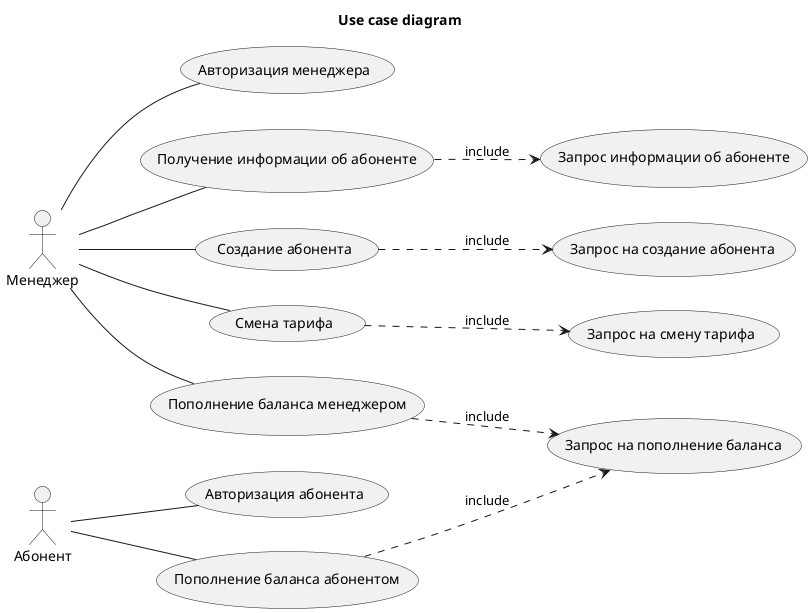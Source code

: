 @startuml

title: Use case diagram
left to right direction

actor "Менеджер" as M
actor "Абонент" as C

(Запрос на смену тарифа) as brt4
(Запрос на пополнение баланса) as brt6
(Запрос информации об абоненте) as brt7
(Запрос на создание абонента) as brt8

(Авторизация менеджера) as crm1
(Получение информации об абоненте) as crm2
(Создание абонента) as crm3
(Смена тарифа) as crm4
(Пополнение баланса менеджером) as crm5
(Авторизация абонента) as crm6
(Пополнение баланса абонентом) as crm7

M -- crm1
M -- crm2
crm2 ..> brt7:include
M -- crm3
crm3 ..> brt8:include
M -- crm4
crm4 ..> brt4:include
M -- crm5
crm5 ..> brt6:include

C -- crm6
C -- crm7
crm7 ..> brt6:include

@enduml 
